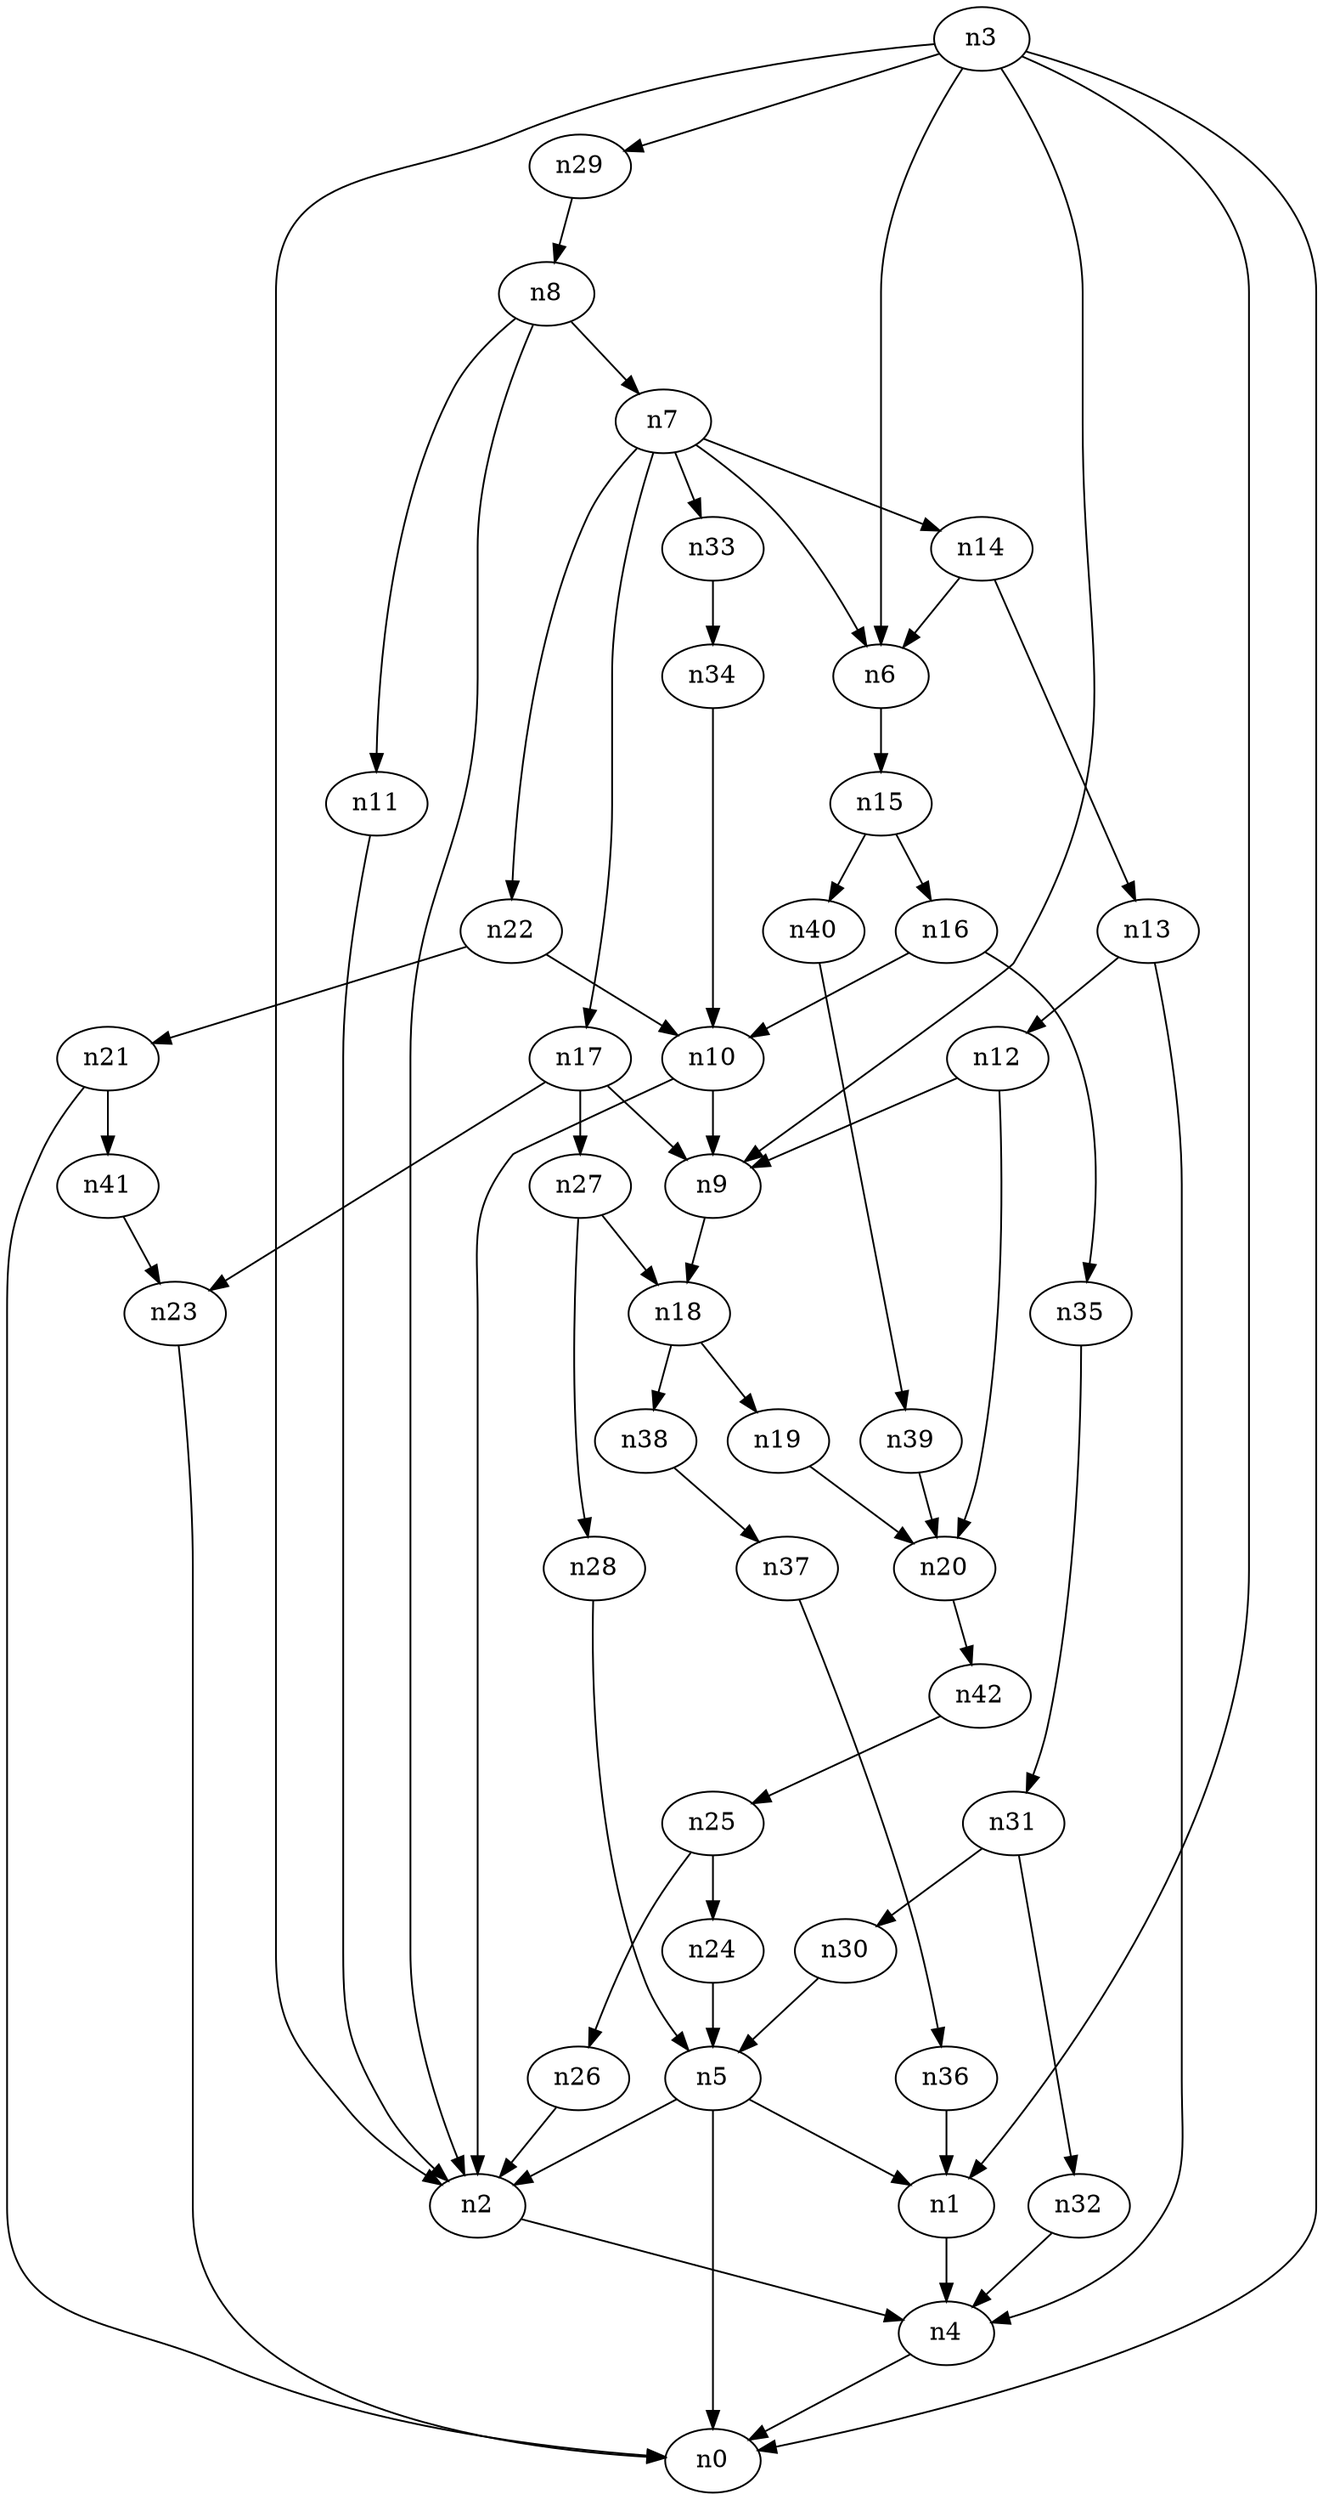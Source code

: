 digraph G {
	n1 -> n4	 [_graphml_id=e4];
	n2 -> n4	 [_graphml_id=e7];
	n3 -> n0	 [_graphml_id=e0];
	n3 -> n1	 [_graphml_id=e3];
	n3 -> n2	 [_graphml_id=e6];
	n3 -> n6	 [_graphml_id=e9];
	n3 -> n9	 [_graphml_id=e13];
	n3 -> n29	 [_graphml_id=e45];
	n4 -> n0	 [_graphml_id=e1];
	n5 -> n0	 [_graphml_id=e2];
	n5 -> n1	 [_graphml_id=e5];
	n5 -> n2	 [_graphml_id=e8];
	n6 -> n15	 [_graphml_id=e22];
	n7 -> n6	 [_graphml_id=e10];
	n7 -> n14	 [_graphml_id=e66];
	n7 -> n17	 [_graphml_id=e25];
	n7 -> n22	 [_graphml_id=e37];
	n7 -> n33	 [_graphml_id=e51];
	n8 -> n2	 [_graphml_id=e12];
	n8 -> n7	 [_graphml_id=e11];
	n8 -> n11	 [_graphml_id=e17];
	n9 -> n18	 [_graphml_id=e28];
	n10 -> n2	 [_graphml_id=e15];
	n10 -> n9	 [_graphml_id=e14];
	n11 -> n2	 [_graphml_id=e16];
	n12 -> n9	 [_graphml_id=e18];
	n12 -> n20	 [_graphml_id=e31];
	n13 -> n4	 [_graphml_id=e27];
	n13 -> n12	 [_graphml_id=e19];
	n14 -> n6	 [_graphml_id=e21];
	n14 -> n13	 [_graphml_id=e20];
	n15 -> n16	 [_graphml_id=e23];
	n15 -> n40	 [_graphml_id=e63];
	n16 -> n10	 [_graphml_id=e24];
	n16 -> n35	 [_graphml_id=e54];
	n17 -> n9	 [_graphml_id=e26];
	n17 -> n23	 [_graphml_id=e35];
	n17 -> n27	 [_graphml_id=e42];
	n18 -> n19	 [_graphml_id=e29];
	n18 -> n38	 [_graphml_id=e60];
	n19 -> n20	 [_graphml_id=e30];
	n20 -> n42	 [_graphml_id=e68];
	n21 -> n0	 [_graphml_id=e32];
	n21 -> n41	 [_graphml_id=e64];
	n22 -> n10	 [_graphml_id=e34];
	n22 -> n21	 [_graphml_id=e33];
	n23 -> n0	 [_graphml_id=e36];
	n24 -> n5	 [_graphml_id=e38];
	n25 -> n24	 [_graphml_id=e39];
	n25 -> n26	 [_graphml_id=e40];
	n26 -> n2	 [_graphml_id=e41];
	n27 -> n18	 [_graphml_id=e56];
	n27 -> n28	 [_graphml_id=e43];
	n28 -> n5	 [_graphml_id=e44];
	n29 -> n8	 [_graphml_id=e46];
	n30 -> n5	 [_graphml_id=e47];
	n31 -> n30	 [_graphml_id=e48];
	n31 -> n32	 [_graphml_id=e49];
	n32 -> n4	 [_graphml_id=e50];
	n33 -> n34	 [_graphml_id=e52];
	n34 -> n10	 [_graphml_id=e53];
	n35 -> n31	 [_graphml_id=e55];
	n36 -> n1	 [_graphml_id=e57];
	n37 -> n36	 [_graphml_id=e58];
	n38 -> n37	 [_graphml_id=e59];
	n39 -> n20	 [_graphml_id=e61];
	n40 -> n39	 [_graphml_id=e62];
	n41 -> n23	 [_graphml_id=e65];
	n42 -> n25	 [_graphml_id=e67];
}
